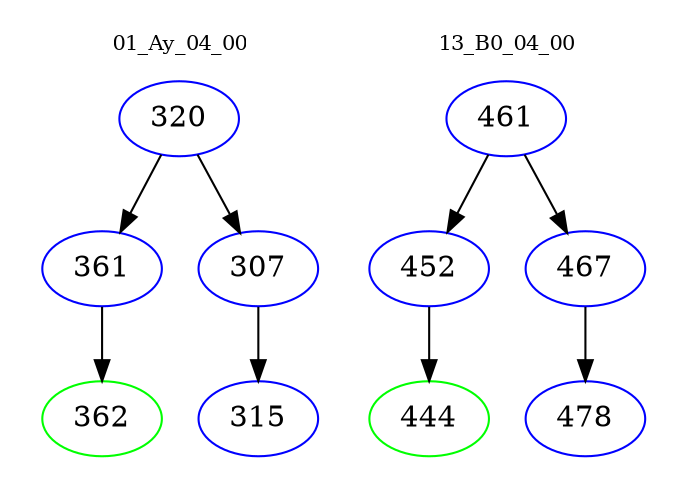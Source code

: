 digraph{
subgraph cluster_0 {
color = white
label = "01_Ay_04_00";
fontsize=10;
T0_320 [label="320", color="blue"]
T0_320 -> T0_361 [color="black"]
T0_361 [label="361", color="blue"]
T0_361 -> T0_362 [color="black"]
T0_362 [label="362", color="green"]
T0_320 -> T0_307 [color="black"]
T0_307 [label="307", color="blue"]
T0_307 -> T0_315 [color="black"]
T0_315 [label="315", color="blue"]
}
subgraph cluster_1 {
color = white
label = "13_B0_04_00";
fontsize=10;
T1_461 [label="461", color="blue"]
T1_461 -> T1_452 [color="black"]
T1_452 [label="452", color="blue"]
T1_452 -> T1_444 [color="black"]
T1_444 [label="444", color="green"]
T1_461 -> T1_467 [color="black"]
T1_467 [label="467", color="blue"]
T1_467 -> T1_478 [color="black"]
T1_478 [label="478", color="blue"]
}
}
